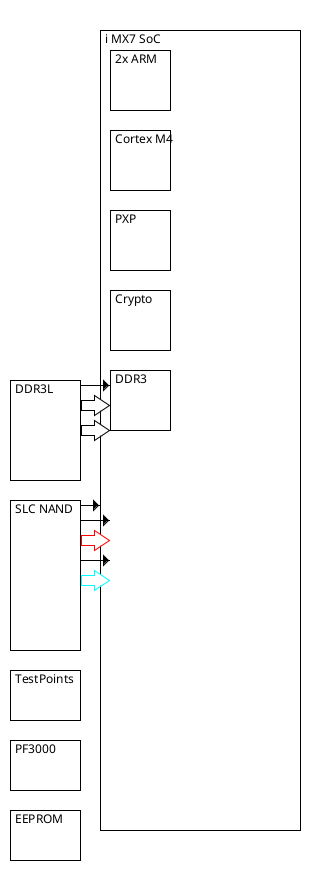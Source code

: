 {
  "sha1": "clxmud4lhcfqqrl7jaogmz5yn4bf8l3",
  "insertion": {
    "when": "2024-06-01T09:03:01.689Z",
    "user": "plantuml@gmail.com"
  }
}
@startwire

goto(0, 360)
*DDR3L [70x100]
*SLC_NAND [70x150]
*TestPoints [70x50]
*PF3000 [70x50]
*EEPROM [70x50]

--

*i_MX7_SoC [200x800]
	*2x_ARM [60x60]
	*Cortex_M4 [60x60]
	*PXP [60x60]
	*Crypto [60x60]
	*DDR3 [60x60]

DDR3L -> i_MX7_SoC.DDR3
DDR3L => i_MX7_SoC.DDR3
DDR3L => i_MX7_SoC.DDR3
SLC_NAND -> i_MX7_SoC
SLC_NAND -> i_MX7_SoC.DDR3
SLC_NAND => i_MX7_SoC.DDR3 #red
SLC_NAND -> i_MX7_SoC.DDR3
SLC_NAND => i_MX7_SoC.DDR3 #00FFFF

@endwire

